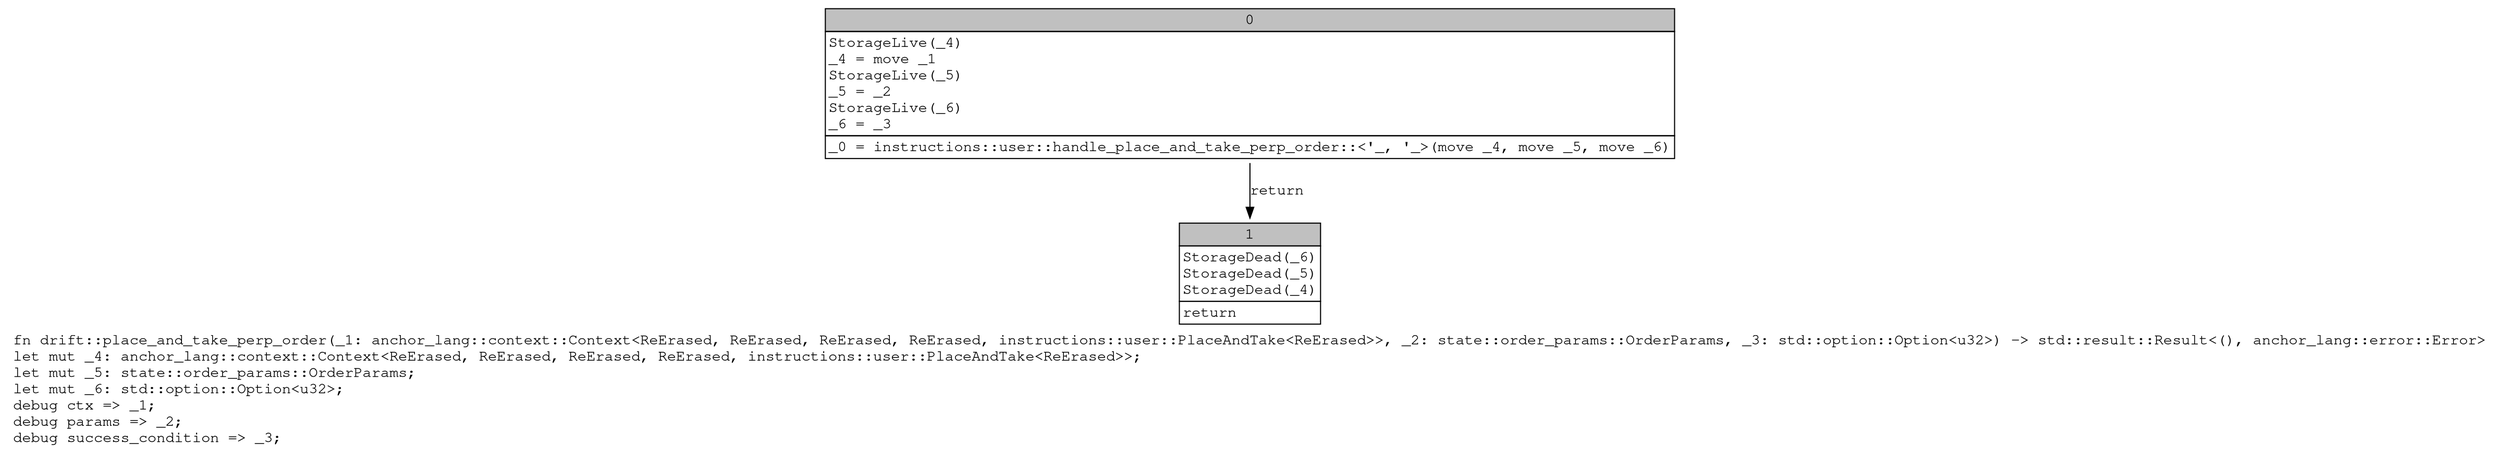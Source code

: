 digraph Mir_0_19833 {
    graph [fontname="Courier, monospace"];
    node [fontname="Courier, monospace"];
    edge [fontname="Courier, monospace"];
    label=<fn drift::place_and_take_perp_order(_1: anchor_lang::context::Context&lt;ReErased, ReErased, ReErased, ReErased, instructions::user::PlaceAndTake&lt;ReErased&gt;&gt;, _2: state::order_params::OrderParams, _3: std::option::Option&lt;u32&gt;) -&gt; std::result::Result&lt;(), anchor_lang::error::Error&gt;<br align="left"/>let mut _4: anchor_lang::context::Context&lt;ReErased, ReErased, ReErased, ReErased, instructions::user::PlaceAndTake&lt;ReErased&gt;&gt;;<br align="left"/>let mut _5: state::order_params::OrderParams;<br align="left"/>let mut _6: std::option::Option&lt;u32&gt;;<br align="left"/>debug ctx =&gt; _1;<br align="left"/>debug params =&gt; _2;<br align="left"/>debug success_condition =&gt; _3;<br align="left"/>>;
    bb0__0_19833 [shape="none", label=<<table border="0" cellborder="1" cellspacing="0"><tr><td bgcolor="gray" align="center" colspan="1">0</td></tr><tr><td align="left" balign="left">StorageLive(_4)<br/>_4 = move _1<br/>StorageLive(_5)<br/>_5 = _2<br/>StorageLive(_6)<br/>_6 = _3<br/></td></tr><tr><td align="left">_0 = instructions::user::handle_place_and_take_perp_order::&lt;'_, '_&gt;(move _4, move _5, move _6)</td></tr></table>>];
    bb1__0_19833 [shape="none", label=<<table border="0" cellborder="1" cellspacing="0"><tr><td bgcolor="gray" align="center" colspan="1">1</td></tr><tr><td align="left" balign="left">StorageDead(_6)<br/>StorageDead(_5)<br/>StorageDead(_4)<br/></td></tr><tr><td align="left">return</td></tr></table>>];
    bb0__0_19833 -> bb1__0_19833 [label="return"];
}
